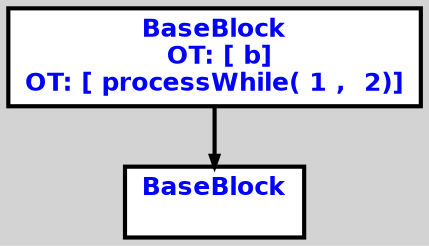 digraph G {
ordering=out;
ranksep=.4;
bgcolor="lightgrey";  node [shape=box, fixedsize=false, fontsize=12, fontname="Helvetica-bold", fontcolor="blue"
width=.25, height=.25, color="black", fillcolor="white", style="filled, solid, bold"];

edge [arrowsize=.5, color="black", style="bold"]    n000011CED78A52A0 [label="BaseBlock\n OT: [ b]
OT: [ processWhile( 1 ,  2)]
"]
    n000011CED78A5300 [label="BaseBlock\n "]
    n000011CED78A52A0 -> n000011CED78A5300
}
